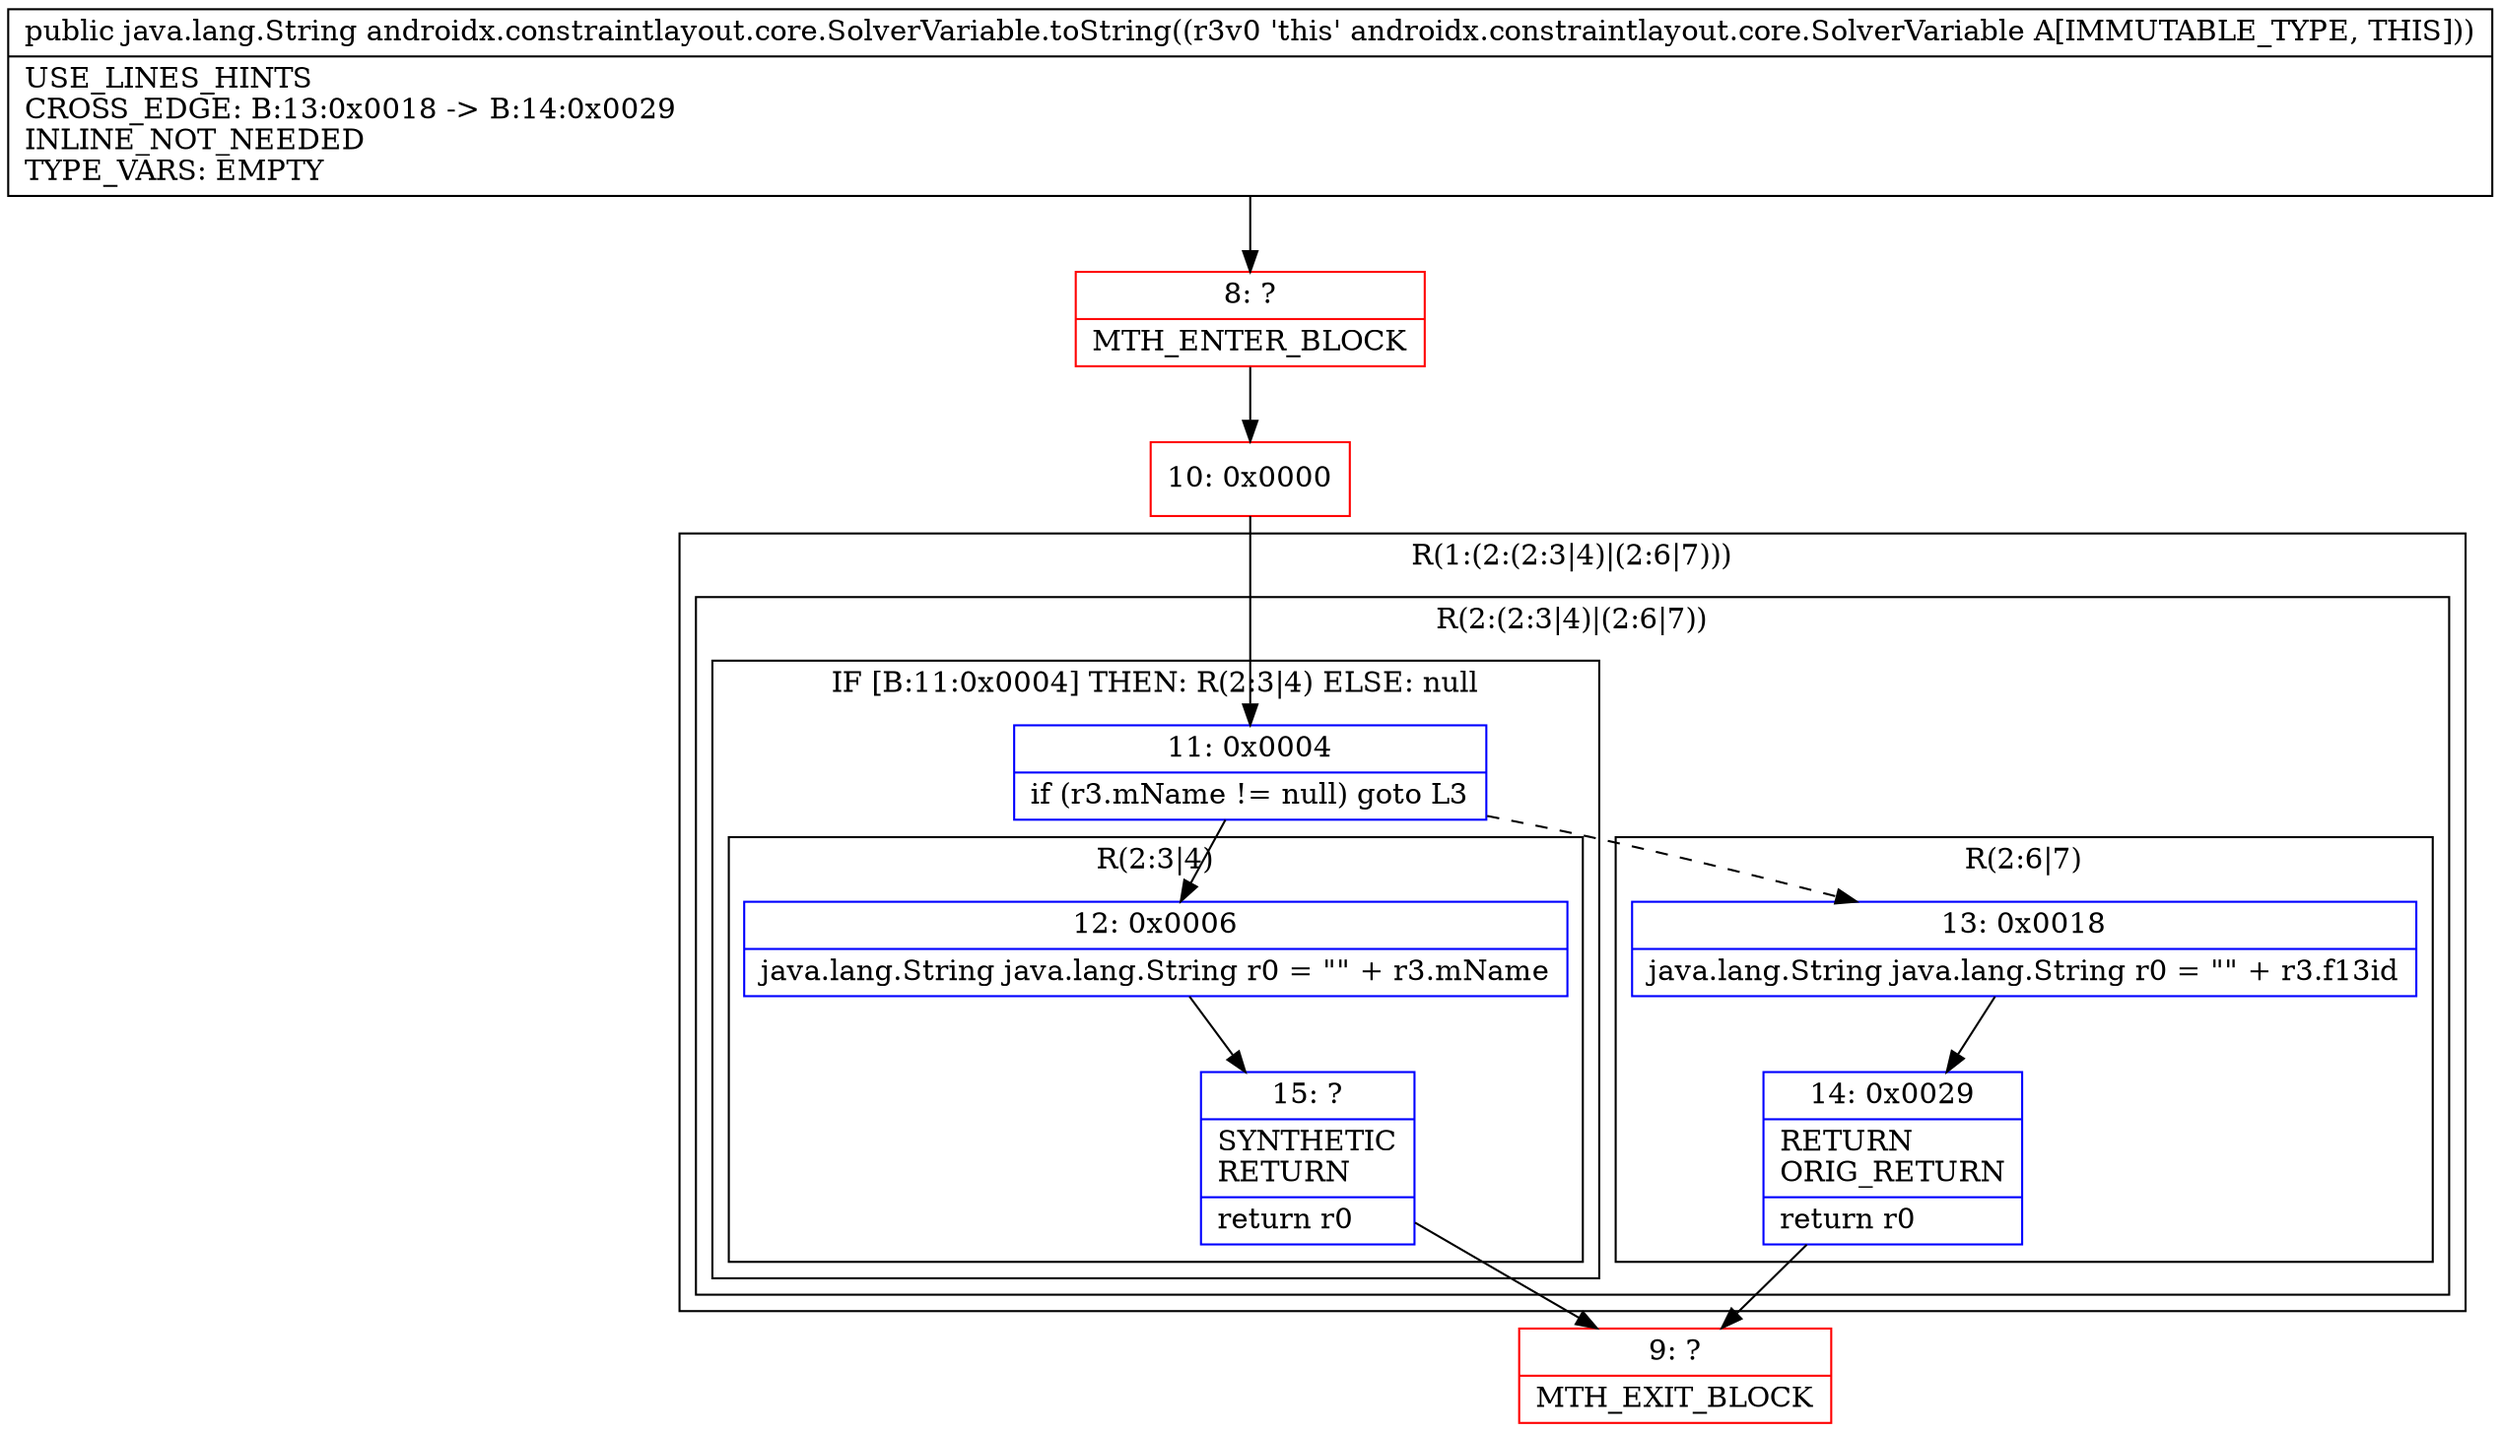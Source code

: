 digraph "CFG forandroidx.constraintlayout.core.SolverVariable.toString()Ljava\/lang\/String;" {
subgraph cluster_Region_1855558978 {
label = "R(1:(2:(2:3|4)|(2:6|7)))";
node [shape=record,color=blue];
subgraph cluster_Region_3249037 {
label = "R(2:(2:3|4)|(2:6|7))";
node [shape=record,color=blue];
subgraph cluster_IfRegion_921987666 {
label = "IF [B:11:0x0004] THEN: R(2:3|4) ELSE: null";
node [shape=record,color=blue];
Node_11 [shape=record,label="{11\:\ 0x0004|if (r3.mName != null) goto L3\l}"];
subgraph cluster_Region_1399773823 {
label = "R(2:3|4)";
node [shape=record,color=blue];
Node_12 [shape=record,label="{12\:\ 0x0006|java.lang.String java.lang.String r0 = \"\" + r3.mName\l}"];
Node_15 [shape=record,label="{15\:\ ?|SYNTHETIC\lRETURN\l|return r0\l}"];
}
}
subgraph cluster_Region_404391120 {
label = "R(2:6|7)";
node [shape=record,color=blue];
Node_13 [shape=record,label="{13\:\ 0x0018|java.lang.String java.lang.String r0 = \"\" + r3.f13id\l}"];
Node_14 [shape=record,label="{14\:\ 0x0029|RETURN\lORIG_RETURN\l|return r0\l}"];
}
}
}
Node_8 [shape=record,color=red,label="{8\:\ ?|MTH_ENTER_BLOCK\l}"];
Node_10 [shape=record,color=red,label="{10\:\ 0x0000}"];
Node_9 [shape=record,color=red,label="{9\:\ ?|MTH_EXIT_BLOCK\l}"];
MethodNode[shape=record,label="{public java.lang.String androidx.constraintlayout.core.SolverVariable.toString((r3v0 'this' androidx.constraintlayout.core.SolverVariable A[IMMUTABLE_TYPE, THIS]))  | USE_LINES_HINTS\lCROSS_EDGE: B:13:0x0018 \-\> B:14:0x0029\lINLINE_NOT_NEEDED\lTYPE_VARS: EMPTY\l}"];
MethodNode -> Node_8;Node_11 -> Node_12;
Node_11 -> Node_13[style=dashed];
Node_12 -> Node_15;
Node_15 -> Node_9;
Node_13 -> Node_14;
Node_14 -> Node_9;
Node_8 -> Node_10;
Node_10 -> Node_11;
}

